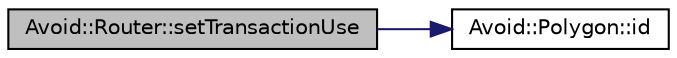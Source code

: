 digraph "Avoid::Router::setTransactionUse"
{
  edge [fontname="Helvetica",fontsize="10",labelfontname="Helvetica",labelfontsize="10"];
  node [fontname="Helvetica",fontsize="10",shape=record];
  rankdir="LR";
  Node160 [label="Avoid::Router::setTransactionUse",height=0.2,width=0.4,color="black", fillcolor="grey75", style="filled", fontcolor="black"];
  Node160 -> Node161 [color="midnightblue",fontsize="10",style="solid",fontname="Helvetica"];
  Node161 [label="Avoid::Polygon::id",height=0.2,width=0.4,color="black", fillcolor="white", style="filled",URL="$classAvoid_1_1Polygon.html#a30bdb2e917bb74f0221e6ed06fe7b087",tooltip="Returns the ID value associated with this polygon. "];
}
